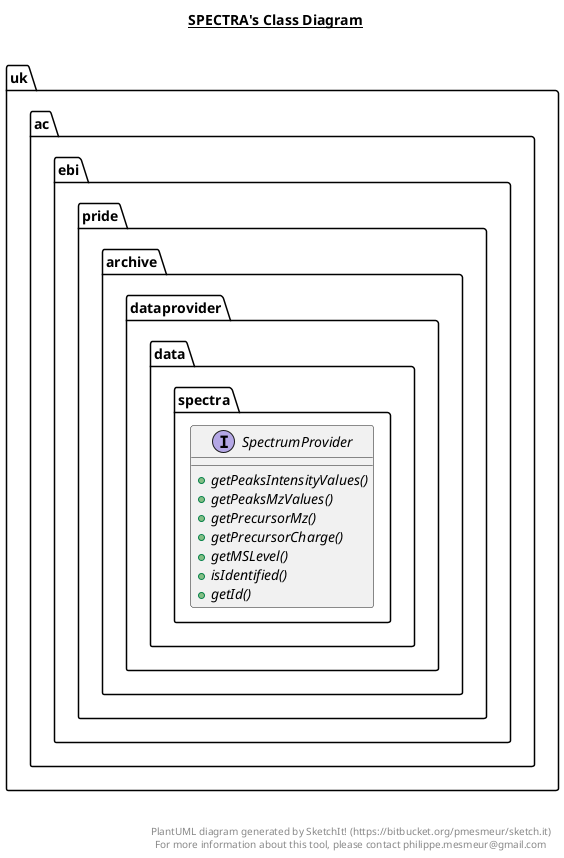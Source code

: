@startuml

title __SPECTRA's Class Diagram__\n

  package uk.ac.ebi.pride.archive.dataprovider.data.spectra {
    interface SpectrumProvider {
        {abstract} + getPeaksIntensityValues()
        {abstract} + getPeaksMzValues()
        {abstract} + getPrecursorMz()
        {abstract} + getPrecursorCharge()
        {abstract} + getMSLevel()
        {abstract} + isIdentified()
        {abstract} + getId()
    }
  }
  



right footer


PlantUML diagram generated by SketchIt! (https://bitbucket.org/pmesmeur/sketch.it)
For more information about this tool, please contact philippe.mesmeur@gmail.com
endfooter

@enduml
